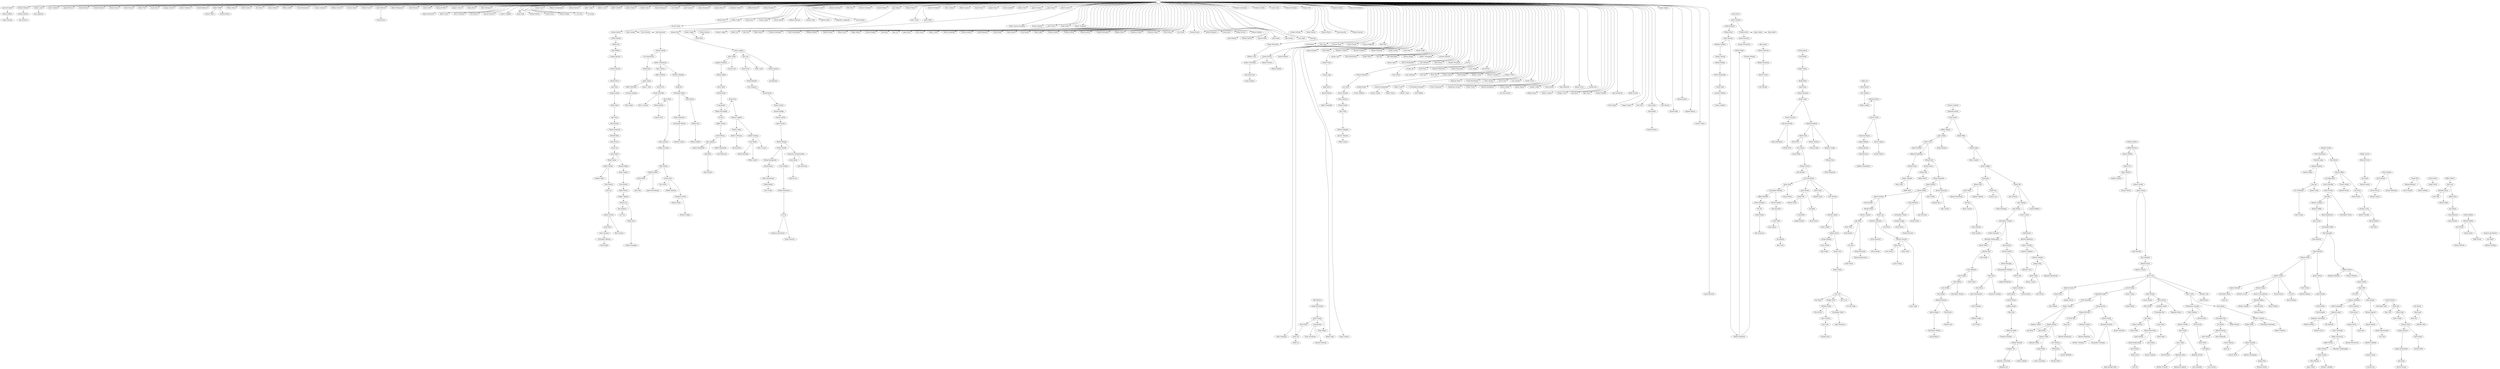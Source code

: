 digraph brothers {
	"" -> "John McConney";
	"" -> "Richard Moshier";
	"" -> "Robert Laube";
	"" -> "Harry Saddock";
	"" -> "Joseph Petrucci";
	"" -> "Donald Brown";
	"" -> "Frederick Hanni";
	"" -> "Richard Swart";
	"" -> "Mark Trivison";
	"" -> "Robert Tiel";
	"" -> "Frank Yates";
	"" -> "Douglas Soutter";
	"" -> "Robert Woodbury";
	"" -> "Donald Robinson";
	"" -> "Robert Pfeiff";
	"" -> "William Morse";
	"" -> "Robert Korten";
	"" -> "Paul Meyer";
	"" -> "Henry Bender";
	"" -> "William Goffe";
	"" -> "Frank Kolesinskas";
	"" -> "Thomas Donnelly";
	"" -> "William Statesir";
	"" -> "Francis Quinn";
	"" -> "Michael Furey";
	"" -> "Alan McKersie";
	"" -> "Robert Williamson";
	"" -> "David Warren";
	"" -> "Gordon Neff";
	"" -> "Raymond Willis";
	"" -> "Eugene Carlson";
	"" -> "Sidney Bent";
	"" -> "Peter Goetzman";
	"Robert Laube" -> "John Eggleston";
	"" -> "Roger Hutchinson";
	"Richard Moshier" -> "Richard Dietzen";
	"" -> "Robert Grant";
	"" -> "Peter Comerford";
	"" -> "Paul Squires";
	"" -> "Bernard Newton";
	"" -> "Francis Campbell";
	"Robert Pfeiff" -> "Edward Maass";
	"" -> "James Roop";
	"Robert Pfeiff" -> "Richard Wilson";
	"" -> "William Roberts";
	"" -> "Donald Drury";
	"" -> "Richard Dudley";
	"" -> "C. Van Ness";
	"" -> "Leo Engle";
	"John McConney" -> "Richard Millett";
	"" -> "Ronald Coyle";
	"" -> "William Freedenburg";
	"" -> "Richard Bartow";
	"" -> "Albert Cutler";
	"" -> "Robert Cahn";
	"" -> "Albert Colville";
	"" -> "James Clinton";
	"" -> "Richard Guba";
	"" -> "Donald Dickinson";
	"" -> "Ivan Pecnik";
	"" -> "Juan Franzius";
	"" -> "Wayne Blackwell";
	"" -> "Joseph Arborio";
	"" -> "Archibald Chester";
	"" -> "Clifford Barletta";
	"" -> "Richard Buscher";
	"" -> "Ronald Harris";
	"" -> "Wilbur Drake";
	"" -> "Donald Kava";
	"" -> "Charles Parker";
	"" -> "Gerard Gehrke";
	"Richard Dietzen" -> "Alan McIntyre";
	"Alan McKersie" -> "Edward Jocoy";
	"" -> "William Anderson";
	"" -> "Charles Viens";
	"" -> "William Eckert";
	"Donal Drury" -> "Arthur Gatenby";
	"" -> "Alexander Lapkoreski";
	"" -> "Ernest Berger";
	"" -> "Franchard Clarke";
	"" -> "Richard Anderson";
	"" -> "Willis Hunt";
	"" -> "Howard Schneider";
	"" -> "Donald Webster";
	"" -> "John Mapes";
	"" -> "Stephen Wilcox";
	"Richard Millett" -> "Daniel Dunning";
	"" -> "Barry Taylor";
	"" -> "James Miller";
	"" -> "Gordon Prochnow";
	"" -> "Harry Lindner";
	"" -> "Robert Squires";
	"" -> "Harold Braue";
	"" -> "Joseph Nunes";
	"" -> "George Speidel";
	"" -> "Robert Scott";
	"" -> "James Sweeney";
	"" -> "James Bruno";
	"" -> "Andrew Archer";
	"Arthur Gatenby" -> "Arthur Boniface";
	"" -> "Walter Tkaczyk (Dartland)";
	"" -> "Stanley Moleski";
	"" -> "John Murray";
	"" -> "Walter Bauer";
	"" -> "Robert Thompson";
	"Wilbur Drake" -> "Vincent Vasile";
	"" -> "Herbert Stokely";
	"" -> "Robert Lee";
	"" -> "John Way";
	"" -> "Robert Kozub";
	"John Mapes" -> "John Dromsky";
	"" -> "Theodore Rubsamen";
	"" -> "David Nuernberger";
	"" -> "William Wohlfort";
	"" -> "Herbert Wewer";
	"" -> "Bruce Christ";
	"" -> "Roger Wollen";
	"" -> "Everett Hinkley";
	"Arthur Gatenby" -> "Frederick Best";
	"" -> "David Eng";
	"" -> "John Cox";
	"" -> "James More";
	"" -> "Terry Chase";
	"" -> "Robert Castle";
	"" -> "Arthur Sutherland";
	"John Murray" -> "Robert Shaffer";
	"" -> "Edward Glannon";
	"" -> "John Williamson";
	"" -> "David Braski";
	"Arthur Boniface" -> "William Bruce";
	"Vincent Vasile" -> "George Dormer";
	"" -> "Marle Hewett";
	"" -> "Paul Vincent";
	"" -> "Walter Lekki";
	"" -> "Thomas Solarek";
	"" -> "Frederick Morse";
	"" -> "Donald Anastasi";
	"" -> "Kenneth Rubsamen";
	"" -> "William Winter";
	"" -> "Frederick Scoville";
	"" -> "Maynard Moody";
	"" -> "David Owens";
	"John Dromsky" -> "Calvin Peterka";
	"" -> "Gary Pache";
	"Frederick Best" -> "James Harper";
	"" -> "George Kirouac";
	"" -> "Richard Robinson";
	"" -> "Conrad Bahr";
	"" -> "Phillip Navarre";
	"" -> "William Hosking";
	"George Dormer" -> "Clifford Baacke";
	"" -> "Basil Whiting";
	"" -> "William Menche";
	"" -> "Richard Miller";
	"" -> "John Rudert";
	"Frederick Best" -> "Richard Havourd";
	"" -> "John Dormer";
	"" -> "Paul Nagle";
	"" -> "Ping Eng";
	"William Bruce" -> "Peter Montano";
	"Robert Shaffer" -> "David Kelch";
	"" -> "Michael Constantine";
	"" -> "Frederick Schiller";
	"" -> "Charles Dunn";
	"" -> "Thomas Harradine";
	"" -> "Thomas Otto";
	"" -> "Edward Feltham";
	"" -> "Robert Barnes";
	"Calvin Peterka" -> "John Blanchard";
	"David Kelch" -> "Dennis Reardon";
	"" -> "Richard Wilcox";
	"James Bruno" -> "Kenneth Potz";
	"" -> "Sherwood Jeter";
	"" -> "William Danusiar";
	"James Harper" -> "Allan Ashley";
	"" -> "Andrew Halloran";
	"" -> "Horace Wuerdemann";
	"Clifford Baacke" -> "William Ash";
	"Peter Montano" -> "Benedict Dunlany";
	"" -> "Wayne Richardson";
	"Richard Havourd" -> "George Yaroshevich";
	"" -> "David Jepson";
	"" -> "Peter Dean";
	"" -> "Edward Moody";
	"" -> "Daniel Dormer";
	"" -> "Edward Heffernan";
	"" -> "Peter Rice";
	"" -> "Peter Younghans";
	"" -> "James Lee";
	"Peter Montano" -> "William Woodward";
	"" -> "Robert Solda";
	"" -> "James Graham";
	"" -> "James Reynolds";
	"" -> "Kent Killam";
	"John Blanchard" -> "George Schmidt";
	"Allen Ashley" -> "Edward Malavase";
	"" -> "Theodore Creedon";
	"William Woodward" -> "William Engle";
	"Kenneth Potz" -> "James Langdon";
	"" -> "Gerfried Gozemba";
	"" -> "William McNabola";
	"" -> "Joseph Scanlon";
	"" -> "David Geer";
	"William Ash" -> "John Wakelin";
	"" -> "George Cooke";
	"" -> "George Clark";
	"Peter Dean" -> "Chester Winsor";
	"Edward Moody" -> "Gordon Williams";
	"James Langdon" -> "Barry Stepp";
	"Benedict Dunlany" -> "Gregory Wotzak";
	"Wayne Richardson" -> "William Curtis";
	"John Wakelin" -> "Douglas Johnson";
	"Donald Jepson" -> "David Hinds";
	"" -> "Brian Hendrickson";
	"" -> "Robert Petrie";
	"" -> "Paul Gili";
	"" -> "John Reinshagen";
	"William Woodward" -> "Terrence Fleming";
	"George Schmidt" -> "Carl Foehrenbach";
	"" -> "Richard Hooper";
	"" -> "Robert Cunningham";
	"James Langdon" -> "John Lahr";
	"" -> "Lawrence Johnson";
	"" -> "Thomas Allen";
	"" -> "Martin Himmelfarb";
	"Barry Stepp" -> "Stephen Paskevich";
	"Edward Malavase" -> "William Martinyak";
	"Gregory Wotzak" -> "William Hedden";
	"" -> "Louis Bellardo";
	"Theodore Creedon" -> "Donald Fisher";
	"" -> "Mark Hillard";
	"Chester Winsor" -> "Thomas Mustaleski";
	"George Schmidt" -> "Robert Montemerlo";
	"" -> "Nicholas Winograd";
	"Chester Winsor" -> "William Setchel";
	"" -> "Paul Sa";
	"Carl Foehrenbach" -> "Randall Kies";
	"James Langdon" -> "Thomas Johnson";
	"David Hinds" -> "Roger Menzel";
	"" -> "George Lee";
	"" -> "David Flynn";
	"" -> "Kenneth Whitecross";
	"Barry Stepp" -> "Charles Pace";
	"Chester Winsor" -> "William Kimball";
	"" -> "Dimitri Rimanosky";
	"" -> "Larry Hedge";
	"John Lahr" -> "Tilman Foust";
	"Douglas Johnson" -> "Russell Demuth";
	"" -> "Jack Rossel";
	"John Lahr" -> "Walter Groff";
	"Robert Montemerlo" -> "Peter LaPlaca";
	"Robert Montemerlo" -> "Nicholas Hablenko";
	"" -> "Gary Redmond";
	"Thomas Mustaleski" -> "John Rasmussen";
	"" -> "Dale Hall";
	"Paul Sa" -> "York Freund";
	"Louis Bellardo" -> "Terrence Berinato";
	"" -> "Brian Fear";
	"" -> "Walter Katona";
	"Donald Fisher" -> "Charles Lapp";
	"" -> "David Kramer";
	"" -> "Richard Casaw";
	"William Hedden" -> "Steven Wisniewski";
	"Stephen Paskevich" -> "William Ogden";
	"" -> "Norman Saunders";
	"Peter LaPlaca" -> "Robert DiMario";
	"William Martinyak" -> "Robert Gurney";
	"" -> "Stephen O'Hara";
	"Randall Kies" -> "James Hagan";
	"" -> "Benjamin Stein";
	"" -> "Frank MacPherson";
	"" -> "Glenn Mazepa";
	"Roger Menzel" -> "Ronald Reich";
	"John Rasmussen" -> "James Ingleson";
	"" -> "David Clark";
	"Tilman Foust" -> "Donald Beaulieu";
	"Thomas Johnson" -> "Jay Benjamin";
	"Russell Demuth" -> "George Pierce";
	"" -> "Louis Zajicek";
	"" -> "Claude Cuvier";
	"" -> "Ernest Malafronte";
	"Charles Lapp" -> "Ralph Barra";
	"Walter Katona" -> "Joseph Jesuele";
	"Robert DiMario" -> "David Frost";
	"Robert Gurney" -> "Paul Metzger";
	"William Ogden" -> "Kevin Smith";
	"Terrence Berinato" -> "Jay Lubin";
	"" -> "Emmanuel Lessans";
	"Steven Wisniewski" -> "Charles Reid";
	"" -> "Steven Travis";
	"Stephen O'Hara" -> "Edward Brandenburg";
	"Nicholas Hablenko" -> "Ralph Rio";
	"" -> "Michael Homrighaus";
	"" -> "Warren Walker";
	"George Pierce" -> "John Ward";
	"" -> "Robert Bacsik";
	"" -> "Douglas Collins";
	"James Hagan" -> "Robert Hardiman";
	"" -> "Daniel Judson";
	"" -> "Rand Aspinwall";
	"Ronald Reich" -> "James King";
	"" -> "Joseph Gucwa";
	"" -> "George Ross";
	"Glenn Mazepa" -> "Robert Fluck";
	"James Hagan" -> "James C Heck";
	"Roger Lee" -> "Bruce Brown";
	"David Clark" -> "J. Christopher Richwine";
	"Donald Beaulieu" -> "Gary Sampson";
	"Edward Brandenburg" -> "Thomas Gunder";
	"Ralph Barra" -> "Russell Hilliard";
	"Jay Lubin" -> "Gerard Palumbo";
	"Joseph Jesuele" -> "Francis Hoffman";
	"John Ward" -> "Douglas Judson";
	"" -> "Robert Graham";
	"Kevin Smith" -> "Michael Halat";
	"Edward Brandenburg" -> "Robert Mayer";
	"Warren Walker" -> "Carl MacCarrone";
	"" -> "Douglas Cross";
	"Charles Reid" -> "Laurence McKeen";
	"David Frost" -> "Arnold Schneider";
	"Ralph Rio" -> "Christopher Keane";
	"George Ross" -> "William Panas";
	"" -> "John Racic";
	"" -> "Billy Taylor";
	"James King" -> "Thomas Baumann";
	"" -> "Richard Sheldon";
	"Robert Fluck" -> "Martin Comer";
	"Bruce Brown" -> "Gary Ambelas";
	"Robert Hardiman" -> "Lawrence Almaleh";
	"" -> "Alan Rosenbaum";
	"Gary Sampson" -> "Donald Bayles";
	"J. Christopher Richwine" -> "David Welkie";
	"" -> "Phillip Gromer";
	"Mark Sherman" -> "Patrick Dreher";
	"Michael Halat" -> "Craig Booher";
	"Gary Ambelas" -> "Robert Smalley";
	"Douglas Judson" -> "Robert Beck";
	"Arnold Schneider" -> "Barry Cushman";
	"" -> "David Enger";
	"Donald Bayles" -> "Thomas Humes";
	"Laurence McKeen" -> "Charles Verbeke";
	"" -> "Gregory Brown";
	"" -> "Kurt Pritz";
	"Lawrence Almaleh" -> "Brian Shube";
	"Russell Hilliard" -> "Robert Dowgwillo";
	"" -> "Lloyd Askew";
	"Arnold Schneider" -> "Hudson Birden";
	"" -> "Paul Mennen";
	"" -> "James Ziegler";
	"Craig Booher" -> "William McLoughlin";
	"Thomas Humes" -> "Kenneth Hedges";
	"" -> "Richard Mills";
	"Lloyd Askew" -> "David Askew";
	"Charles Verbecke" -> "Alexander Bartek";
	"Christopher Keane" -> "Brian Piurkowski";
	"Robert Beck" -> "John Neun";
	"Christopher Keane" -> "Mete Binark";
	"Gerard Palumbo" -> "Mark Sherman";
	"William McLoughlin" -> "Jerald Ptak";
	"Robert Smalley" -> "Richard Morton";
	"Thomas Baumann" -> "Robert Loller";
	"Hudson Birden" -> "Bruce Miller";
	"" -> "Michael Kremin";
	"Hudson Birden" -> "Charles Torre";
	"Robert Loller" -> "Francis Seymore";
	"William McLoughlin" -> "Val Burt";
	"Richard Morton" -> "Harvey Cohen";
	"Jerald Ptak" -> "Thomas Czaplicki";
	"Alexander Bartek" -> "David Lackey";
	"Kenneth Hedges" -> "Charles LaFleur";
	"Patrick Dreher" -> "John O'Niel";
	"" -> "Stephen Benson";
	"Val Burt" -> "Jeffrey Weston";
	"Francis Seymore" -> "John Krasnowski";
	"Brian Piurkowski" -> "Christopher Bazinet";
	"Robert Loller" -> "Donald Kowaleski";
	"" -> "Charles O'Hara";
	"Charles LaFleur" -> "James Haslam";
	"Mete Binark" -> "William May";
	"John Neun" -> "John Kennedy";
	"David Lackey" -> "Jeffrey Shapiro";
	"John O'Niel" -> "Michael Gallagher";
	"Thomas Czaplicki" -> "Timothy Logan";
	"David Askew" -> "Richard Dorsey";
	"John Kennedy" -> "Stanton Woodcock";
	"Jeffrey Weston" -> "David Weston";
	"Donald Kowaleski" -> "Robert Tonti";
	"Jeffrey Shapiro" -> "John Cmelko";
	"Timothy Logan" -> "Robert L'Heureux";
	"Harvey Cohen" -> "Raymond Kujawa";
	"Michael Gallagher" -> "Harvey Chalmers";
	"Thomas Czaplicki" -> "Robert Goldman";
	"Stanton Woodcock" -> "Mitchell Weitz";
	"David Lackey" -> "Daniel Miller";
	"Mitchell Weitz" -> "John Stevens";
	"John Cmelko" -> "David Carta";
	"Bruce Miller" -> "John Leimonas";
	"Harvey Cohen" -> "Steven Capella";
	"Christopher Bazinet" -> "Kenneth Godsen";
	"Donald Kowaleski" -> "Thomas McPhee";
	"David Weston" -> "John Lippman";
	"Robert Tonti" -> "David Pratt";
	"John Krasnowski" -> "Brian Hollenbeck";
	"Robert Goldman" -> "Paul Yandik";
	"Harvey Chalmers" -> "Philip Carlson";
	"William May" -> "William LaRette";
	"James Haslam" -> "Michael Mihalik";
	"Raymond Kujawa" -> "Joseph Raffaele";
	"Joseph Raffaele" -> "Richard Barnes";
	"John Lippman" -> "Andrew Niedzielski";
	"Daniel Miller" -> "Richard Allen";
	"Donald Kowaleski" -> "Stephen Creager";
	"Robert Tonti" -> "Eric Fachon";
	"David Weston" -> "Clifford Meiselbach";
	"David Carta" -> "James Nicoletti";
	"John Leimonas" -> "Jeffrey Van Etten";
	"Robert L'Heureux" -> "Patrick Kenny";
	"Robert Goldman" -> "Peter Traversy";
	"John Stevens" -> "David Coe";
	"Thomas McPhee" -> "Terrence Kelly";
	"Michael Mihalik" -> "Wayde Schmidt";
	"John Cmelko" -> "Joshua Blumert";
	"William LeRette" -> "Jeffrey Berwick";
	"John Krasnowski" -> "Phillip Moore";
	"John Lippman" -> "John Reilly";
	"David Coe" -> "David Powell";
	"Kenneth Gosden" -> "Viwat Poenateetai";
	"Michael Mihalik" -> "Chaiyatach Vechmamontien";
	"Paul Yandik" -> "Richard Keseling";
	"Eric Fachon" -> "David Parker";
	"David Carta" -> "William Prendergast";
	"Clifford Meiselbach" -> "Scott Robertson";
	"Jeffrey Berwick" -> "Thomas DeMint";
	"Steven Capella" -> "Everett Martin";
	"Richard Barnes" -> "Marshall Brain";
	"Kenneth Gosden" -> "Paul Halicki";
	"David Powell" -> "Robert Hanna";
	"Stephen Creager" -> "Michael Dion";
	"Wayde Schmidt" -> "Michael Springsteen";
	"Richard Allen" -> "Kevin Connolly";
	"Paul Yandik" -> "Robert Snyder";
	"Chaiyatach Vechmamontien" -> "James Kenny";
	"David Carta" -> "Richard Dyer";
	"Viwat Poenateetai" -> "Matthew Lopez";
	"Phillip Carlson" -> "Richard McCoy";
	"Robert Hanna" -> "Robert Mackin";
	"Matthew Lopez" -> "Michael Hingston";
	"Richard Allen" -> "James Griffing";
	"David Powell" -> "Kenneth Biggio";
	"Chaiyatach Vechmamontien" -> "John Interrante";
	"Richard Dyer" -> "Michael Duerr";
	"William Prendergast" -> "Michael Funk";
	"Eric Fachon" -> "Thomas Flitsch";
	"Marshall Brain" -> "Geoffrey Mangelsdorf";
	"Thomas DeMint" -> "Robert Tivy";
	"Wayde Schmidt" -> "Curtis Ehrgott";
	"Jeffrey Van Etten" -> "Keith Remley";
	"Michael Springsteen" -> "Donald Kinney";
	"Robert Tivy" -> "Brian Tibbetts";
	"Michael Dion" -> "David Williamson";
	"Michael Hingston" -> "Timothy Hazen";
	"Thomas Flitsch" -> "John Barnett";
	"John Reilly" -> "John Nicholas";
	"Paul Halicki" -> "Howard Miller";
	"Michael Duerr" -> "George Wall";
	"Kenneth Biggio" -> "Stuart Shapiro";
	"Keith Remley" -> "Matthew Kehoe";
	"Stuart Shaprio" -> "Jason Domsky";
	"Howard Miller" -> "Jan Helge Bohn";
	"Robert Mackin" -> "Stephen Moors";
	"Matthew Kehoe" -> "Daniel Maier";
	"Donald Kinney" -> "Manu Mirchandani";
	"Thomas Flitsch" -> "Gary Hirschhorn";
	"Richard McCoy" -> "Ilya Brook";
	"Richard Dyer" -> "Edward Kaminski";
	"Michael Funk" -> "James Longwell";
	"Brian Tibbetts" -> "Stephen Downey";
	"James Kenny" -> "Wing-Tai Liu";
	"Keith Remley" -> "Lowell Isaacs";
	"James Griffing" -> "David Jean";
	"George Wall" -> "Jeffrey Hebert";
	"Howard Miller" -> "Charles Brooks";
	"James Griffing" -> "Daniel Sills";
	"Manu Mirchandani" -> "Clifford Belden";
	"Gary Hirschhorn" -> "James Heck";
	"David Jean" -> "Richard Gold";
	"Jan Helge Bohn" -> "David Schneider";
	"Geroge Wall" -> "Kenneth Reinhart";
	"Edward Kaminski" -> "James Winston";
	"Ilya Brook" -> "Michael Capone";
	"Steven Moors" -> "Joseph Torrisi";
	"Michael Hingston" -> "Iwan Axt";
	"Stuart Shapiro" -> "Scott Azzolini";
	"Lowell Isaacs" -> "Tom Corwin";
	"Jeffery Hebert" -> "John Caye";
	"Robert Mackin" -> "Sean Sullivan";
	"Jeffrey Berwick" -> "Andrew Gosden";
	"James Longwell" -> "Mark Culler";
	"David Jean" -> "David Frey";
	"Kenneth Reinhart" -> "Scott Sacknoff";
	"Curtis Ehrgott" -> "Michael Ketchmere";
	"Iwan Axt" -> "Eric DeHaemer";
	"Sean Sullivan" -> "Dick Lau";
	"James Heck" -> "Christopher Michaels";
	"Andrew Gosden" -> "James Ground";
	"John Caye" -> "Matthew Jonson";
	"Richard Gold" -> "Peter Matos";
	"Howard Miller" -> "Ian Harris";
	"David Schneider" -> "Brian Dvoretz";
	"Charles Brooks" -> "Kenneth Peavey";
	"Gary Hirschhorn" -> "James Arnold";
	"Gary Hirschhorn" -> "Kevin Stark";
	"Matthew Kehoe" -> "James Betzenberger";
	"Daniel Maier" -> "John Cuba";
	"James Winston" -> "Samuel Siskind";
	"Lowell Isaacs" -> "William Babcock";
	"Jason Domsky" -> "Steven Murray";
	"Scott Azzolini" -> "Daniel Wiesen";
	"James Longwell" -> "Jeffrey Blick";
	"Geroge Wall" -> "Derek Goldberg";
	"Edward Kaminski" -> "Russell Raymundo";
	"Clifford Belden" -> "Paul Cavallo";
	"Brian Tibbetts" -> "Russell Ulbrich";
	"Stuart Shaprio" -> "Emmet Whitehead";
	"Iwan Axt" -> "Ronald Conley";
	"James Arnold" -> "Daniel Frey";
	"Matthew Jonson" -> "Scott Softy";
	"Lowell Isaacs" -> "Dennison Trevett";
	"Ian Harris" -> "Mark Farrell";
	"Daniel Wiesen" -> "Raghav Vajjhala";
	"Peter Matos" -> "Shannon Posniewski";
	"Daniel Sills" -> "Alan Fountain";
	"John Caye" -> "Jeffrey Boyle";
	"Gary Hirschhorn" -> "Scott Macneil";
	"James Winston" -> "Peter Oehler";
	"David Frey" -> "Thomas Last";
	"Brian Dvoretz" -> "Jon Jager";
	"Steven Murray" -> "Michael Gerlica";
	"James Heck" -> "Thomas Penna";
	"Kevin Stark" -> "Melville Davey";
	"Christopher Michaels" -> "Jeffrey Bielefeld";
	"Samuel Siskind" -> "Robert Nardone";
	"Richard Gold" -> "Stephen Sekelsky";
	"Robert Nardone" -> "Paul Matchen";
	"Peter Matos" -> "Roy Barr";
	"Dennison Trevett" -> "Nathan Pooley";
	"Russell Raymundo" -> "Michael Silva";
	"Daniel Sills" -> "Kurt Ohlinger";
	"Jon Jager" -> "Richard Caballero";
	"Matthew Jonson" -> "Michael Fogel";
	"Christopher Michaels" -> "Edward Vaquero";
	"Samuel Siskind" -> "Frank Dickinson";
	"Raghav Vajjhala" -> "Edward Lee";
	"Jeffrey Bielefeld" -> "Steven Bradbury";
	"Daniel Frey" -> "Michael Zirkel";
	"Daniel Sills" -> "Charles Jefferies";
	"Roy Barr" -> "Kevin Canavan";
	"David Frey" -> "Fehmi Ashaboglu";
	"Robert Nardone" -> "Michael Dybicz";
	"Edward Vaquero" -> "Greg Muschlitz";
	"Jeffrey Boyle" -> "Jon Gombus";
	"Ian Harris" -> "Jonathan Lawry";
	"James Arnold" -> "Ian Kelley";
	"Edward Lee" -> "Paul Bradbury";
	"Steven Bradbury" -> "Eric Wu";
	"Richard Caballero" -> "Richard Loeffler";
	"Kurt Ohlinger" -> "John Whelan";
	"Russell Raymundo" -> "John Crowley";
	"Daniel Frey" -> "Craig Blake";
	"Jon Jager" -> "Brian Bandelewicz";
	"Eric Wu" -> "Daniel Krosky";
	"Dennison Trevett" -> "Michael Graffam";
	"Dick Lau" -> "Andrew McLain";
	"Robert Nardone" -> "Edwin Lee";
	"Michael Dybicz" -> "Dayton Casalmir";
	"Brian Dvoretz" -> "Christopher Savoie";
	"Scott Macneil" -> "Matthew Healey";
	"Kurt Ohlinger" -> "Bruce Cramer";
	"Jonathan Lawry" -> "Andrew Turinsky";
	"Frank Dickinson" -> "Christopher Tunney";
	"Jon Gombus" -> "Craig Zinkevich";
	"Michael Ketchmere" -> "Eric Ko";
	"Samuel Siskind" -> "John Marciano";
	"Paul Bradbury" -> "Carl Chu";
	"Eric DeHaemer" -> "Kevin Young";
	"Edwin Lee" -> "Matthew Greenman";
	"Greg Muschlitz" -> "J. Drew Metz";
	"Jonathan Lawry" -> "Patrick Kelliher";
	"Charles Jeffries" -> "Michael Plankey";
	"Ian Kelley" -> "Kevin Brown";
	"Craig Zinkevich" -> "Sean Donohue";
	"Dayton Casalmir" -> "John Riley";
	"Frank Dickinson" -> "George Politis";
	"Craig Blake" -> "Joseph Barlette";
	"Richard Loeffler" -> "Jason Schug";
	"Edward Lee" -> "Phillip Scott";
	"Christopher Tunney" -> "Douglas Nopper";
	"John Whelan" -> "Christopher Cayanan";
	"Roy Barr" -> "Omar Mureebe";
	"Edwin Lee" -> "Eric Barna";
	"Michael Plankey" -> "Eric Werner";
	"Matthew Healey" -> "Breyt Coakley";
	"Patrick Kelliher" -> "Paul Dalia";
	"John Riley" -> "Peter Theis";
	"Brian Bandelewicz" -> "Christopher Patillo";
	"Douglas Nopper" -> "David Marcic";
	"J. Drew Metz" -> "Chad Lagace";
	"Andrew McLain" -> "Jacob Royer";
	"Michael Plankey" -> "George Matey";
	"Jacob Royer" -> "Yancy Seamans";
	"Eric Ko" -> "Generoso Del Rosario";
	"Bruce Cramer" -> "Geoff Blosser";
	"Matthew Healey" -> "Andrew Byrne";
	"Peter Theis" -> "David Renert";
	"Omar Mureebe" -> "Mark Mozdzer";
	"Andrew McLain" -> "Brett Durham";
	"Douglas Nopper" -> "Daniel DeCesare";
	"Daniel Krosky" -> "Alex Toulouzas";
	"Christopher Cayanan" -> "Sonthi Yamniyom";
	"Christopher Patillo" -> "Mark Benander";
	"Michael Plankey" -> "Philip Fischer";
	"J. Drew Metz" -> "Joe Almeida";
	"Andrew Byrne" -> "Joseph Hallahan";
	"Jason Schug" -> "Jason Babcock";
	"Eric Ko" -> "Duane Schwartz";
	"Christopher Cayanan" -> "Alexander Kholmyansky";
	"Generoso del Rosario" -> "Hal Nadler";
	"Matthew Greenman" -> "Dustin Demorest";
	"Yancy Seamans" -> "Christopher Williams";
	"Matthew Greenman" -> "Michael Yaworski";
	"Geoff Blosser" -> "Kenneth Hopkinson";
	"Christopher Williams" -> "David Engel";
	"Hal Nadler" -> "Anthony Bartling";
	"John Riley" -> "Eric Roe";
	"Christopher Cayanan" -> "Jason Kennaly";
	"Eric Werner" -> "Thomas Poltrino";
	"Phillip Scott" -> "Donald Chaloupka";
	"Joseph Hallahan" -> "Sean Cutting";
	"Kenneth Hopkinson" -> "James Critchley";
	"Michael Yaworski" -> "Brian Pine";
	"Alexander Kholmyansky" -> "Shanie Sharif";
	"Joe Almeida" -> "Ben Curtis";
	"Jason Kennaly" -> "Thomas Seufert";
	"Michael Yaworski" -> "Brian Tuller";
	"Brian Pine" -> "Jesse Arroyo";
	"John Riley" -> "Maciej Wiczynski";
	"Alexander Kholmyansky" -> "Matthew Kost";
	"James Ground" -> "John Marshall";
	"Mark Benander" -> "Daniel Homiak";
	"James Critchley" -> "Jonathan Stephens";
	"Andrew Byrne" -> "Shane Furey";
	"Sean Cutting" -> "Igor Fradlis";
	"Dustin Demorest" -> "Bryan Herger";
	"Daniel Homiak" -> "Michael Swern";
	"James Ground" -> "John Stanforth";
	"James Critchley" -> "Andrew Lombard";
	"Thomas Seufert" -> "Richard Manjone";
	"Andrew Lombard" -> "Gregory King";
	"John Stanforth" -> "Kenneth Eisner";
	"Eric Roe" -> "Adam Onesti";
	"Brian Pine" -> "Jason Cutting";
	"Mark Benander" -> "William Fontes";
	"Jonathan Stephens" -> "Michael Clauss";
	"Matthew Kost" -> "Karl Voigtland";
	"Shane Furey" -> "Andrew Meier";
	"Kenneth Eisner" -> "Roberto Fuentes";
	"Richard Manjone" -> "Michaelangelo McKasty";
	"Maciej Wiczynski" -> "Bargav Balakrishnan";
	"Matthew Kost" -> "Ojas Parikh";
	"Gregory King" -> "James Fisher";
	"Thomas Seufert" -> "Kenric Tam";
	"Andrew Lombard" -> "Benjamin Rusckowski";
	"Karl Voigtland" -> "Karl Sandbo";
	"Kenneth Eisner" -> "Jesse Craft";
	"William Fontes" -> "Benjamin Rejiester";
	"Daniel Homiak" -> "Jeremy Nelson";
	"Matthew Kost" -> "Kyle Doris";
	"William Fontes" -> "Dwayne Hickman";
	"Michael Swern" -> "Gabriel Chomic";
	"Karl Sandbo" -> "Cody Robbins";
	"Michaelangelo McKasty" -> "Joseph Miragliuolo";
	"William Fontes" -> "James Tantillo";
	"Karl Voigtland" -> "Scott Samia";
	"James Fisher" -> "Marcus Ciuryla";
	"Jesse Craft" -> "Andrew Bouvier";
	"Michael Swern" -> "Scott Friend";
	"Gabriel Chomic" -> "Andrew Marlowe";
	"James Tantillo" -> "Adam Wolf";
	"Jesse Craft" -> "David Proskin";
	"Kyle Doris" -> "Chris Rivers";
	"Kenric Tam" -> "Charlie Centrelli";
	"Cody Robbins" -> "Chris Kotfila";
	"Gabriel Chomic" -> "Michael Dillon";
	"Jesse Craft" -> "Adam Metzler";
	"Andrew Marlowe" -> "Christopher Mazur";
	"Kyle Doris" -> "Krzysztof Chorzepa";
	"" -> "Jason Morawski";
	"Jesse Craft" -> "Peter Curley";
	"Cody Robbins" -> "Christopher Munson";
	"Gabriel Chomic" -> "Thomas Keyser";
	"Scott Friend" -> "Matthew Bennice";
	"Charlie Centrelli" -> "Justin Joyner";
	"Michael Dillon" -> "Nicholas LiCausi";
	"Andrew Bouvier" -> "Glenn Dixon";
	"Chris Kotfila" -> "Paul Seeger";
	"Jeremy Nelson" -> "Jason Homiak";
	"Andrew Meier" -> "Gary Cho";
	"Gabriel Chomic" -> "Chau Ho";
	"Chris Rivers" -> "John Schermerhorn";
	"David Proskin" -> "Khandoker Kader";
	"James Fisher" -> "John Wason";
	"Jesse Craft" -> "Matthew Cole";
	"Michael Dillon" -> "Kevin Cavnar-Johnson";
	"Adam Wolf" -> "Eric Bell";
	"Chau Ho" -> "Steven Reiling";
	"Adam Metzler" -> "Garret Heaton";
	"Adam Wolf" -> "Zachary Glickstein";
	"Andrew Bouvier" -> "Joseph LaPorte";
	"Gary Cho" -> "Rui Zhang";
	"David Proskin" -> "David Comins";
	"Charlie Centrelli" -> "Conrad Ammon";
	"Gary Cho" -> "Bradley Scott";
	"Gary Cho" -> "Xin Fu Lin";
	"Adam Wolf" -> "Ryan Manley";
	"Matthew Cole" -> "David Brown";
	"Adam Metzler" -> "Brian Winsor";
	"Kevin Cavnar-Johnson" -> "Michael DeRosa";
	"Justin Joyner" -> "Garrett Brown";
	"Paul Seeger" -> "Michael Burnham";
	"Christopher Mazur" -> "Jason An";
	"Khandoker Kader" -> "Victor Barbalato";
	"Glenn Dixon" -> "Ross Wolfson";
	"Zachary Glickstein" -> "Denis Evangelista";
	"Brian Winsor" -> "Nilay Shroff";
	"Matt Bennice" -> "Daniel Kowalewski";
	"Khandoker Kader" -> "Chirag Burman";
	"Peter Curley" -> "Przemyslaw Chorzepa";
	"Garrett Brown" -> "Jeffrey Sloand";
	"Garrett Heaton" -> "Christopher Scott";
	"Peter Curley" -> "Sean Henley";
	"Zachary Glickstein" -> "David Cosgrove";
	"Garrett Heaton" -> "Devin Ellis";
	"Michael DeRosa" -> "Anthony Daroqui";
	"Victor Barbalato" -> "Daniel Cotrupe";
	"Jason Homiak" -> "Justin Aniello";
	"Gary Cho" -> "Yu-Chia Wang";
	"Michael Yaworski" -> "Jesse Senko";
	"John Schermerhorn" -> "David Feldman";
	"Bradley Scott" -> "Matthew Rivkin";
	"Kevin Cavnar-Johnson" -> "Brian Wandrei";
	"Brian Winsor" -> "Jonathan Linard";
	"David Comins" -> "Daniel Morley";
	"Michael DeRosa" -> "Michael Stieh";
	"Devin Ellis" -> "Ryan Tuck";
	"Przemyslaw Chorzepa" -> "Oliver Williams";
	"Michael Burnham" -> "Andrew Briggs";
	"Brian Winsor" -> "Benjamin Brower";
	"Jeffrey Sloand" -> "Xiao Chen";
	"David Cosgrove" -> "Noah Peyser";
	"Denis Evangelista" -> "Andrew Ennaco";
	"Chirag Burman" -> "Michael DeFranco";
	"Devin Ellis" -> "Brian Dohm";
	"Michael Burnham" -> "Kyle Martin";
	"Dan Morely" -> "Mark Gage";
	"Bradley Scott" -> "Christopher Diorio";
	"Ryan Manley" -> "Michael Spinrad";
	"Jonathan Linard" -> "Christopher Ray";
	"Justin Aniello" -> "David Hughes";
	"Michael Stieh" -> "Spencer Hakim";
	"Matthew Rivkin" -> "Felix Gervits";
	"Sean Henley" -> "Christopher Bye";
	"Daniel Kowalewski" -> "Jared Connell";
	"Nilay Shroff" -> "Ujas Shah";
	"David Feldman" -> "William Dorgan";
	"Andrew Ennaco" -> "Benjamin Constantine";
	"Mark Gage" -> "Peter Bye";
	"Matthew Rivkin" -> "Paul Trestman";
	"Przemyslaw Chorzepa" -> "Harrison Elba";
	"Chirag Burman" -> "Andrew Ewing";
	"Brian Dohm" -> "Ryen Castillo";
	"Sean Henley" -> "Timothy Crawford";
	"Michael DeFranco" -> "Yi Chieh Shih";
	"Daniel Cotrupe" -> "Stephen Cannon";
	"Jared Connell" -> "Kyle DiTieri";
	"Christopher Bye" -> "Ian Mahler";
	"Oliver Williams" -> "Andrew Zuchelli";
	"Michael DeFranco" -> "Menelaos Ioannou";
	"Christopher Diorio" -> "Gage Wondrasch";
	"Timothy Crawford" -> "Robert Butler";
	"Kyle Martin" -> "Matthew Fay";
	"Oliver Williams" -> "David Strohl";
	"Christopher Bye" -> "Griffin Hammer";
	"Mark Gage" -> "Matthew Brier";
	"Christopher Ray" -> "Casey Pham";
	"Michael Spinrad" -> "Andrew Kessler";
	"Ujas Shah" -> "Thomas Sullivan";
	"Brian Dohm" -> "Zachary Dreiss";
	"Daniel Cotrupe" -> "Stephen Badala";
	"Yi Chieh Shih" -> "Jason Lee";
	"William Dorgan" -> "Eric Green";
	"Andrew Ennaco" -> "Neil Andruski";
	"Noah Peyser" -> "Joseph Glavan";
	"Jared Connell" -> "Craig Richard";
	"Andrew Ewing" -> "Alexander Pezzouli";
	"Paul Trestman" -> "Sean Lyons";
	"Timothy Crawford" -> "Christopher Kalinowski";
	"Benjamin Constantine" -> "Michael Stecher";
	"Stephen Badala" -> "Jan Wicha";
	"Ian Mahler" -> "Mitchell Warren";
	"Ujas Shah" -> "Harish Duraiswami";
	"Andrew Ennaco" -> "Victor Fernandes";
	"Michael Spinrad" -> "Joshua Klimaszewski";
	"Benjamin Constantine" -> "Michael Tuccio";
	"Timothy Crawford" -> "Robert Fullerton";
	"Xiao Chen" -> "Sebastian Dalby";
	"Noah Peyser" -> "Jacob Earl";
	"Zachary Dreiss" -> "Joseph Mazzuca";
	"Thomas Sullivan" -> "Joshua Elkin";
	"Andrew Ewing" -> "Jeremy Styborski";
	"Stephen Badala" -> "John Martin";
	"Andrew Briggs" -> "Christopher Doherty";
	"Andrew Zuchelli" -> "Devin Glenn";
	"Jared Connell" -> "Ethan Kaplan";
	"Joshua Klimaszewski" -> "Eric Culp";
	"Christopher Doherty" -> "John Kaufman";
	"Craig Richard" -> "Taylor Scicchitano";
	"Harish Duraiswami" -> "Jacob Oarethu";
	"Victor Fernandes" -> "Philip Castracucco";
	"Jason Lee" -> "Michael Nykyforchyn";
	"Sean Lyons" -> "Yucheng Guan";
	"Mitchell Warren" -> "Kerry Brown";
	"Sebastian Dalby" -> "Stanislav Kurtukov";
	"Zachary Dreiss" -> "Mark Straub";
	"Menelaos Ioannou" -> "Michael Napolitano";
	"Kyle DiTieri" -> "James Lee";
	"Stephen Badala" -> "Thomas D'Alba";
	"Mitchell Warren" -> "Ryan Fitzgerald";
	"Casey Pham" -> "Artem Sopot";
	"Philip Castracucco" -> "Jeffrey Patrick";
	"Menelaos Ioannou" -> "Vladimir Tretyakov";
	"Stephen Badala" -> "Eric Mattson";
	"Robert Butler" -> "Walter Zielenski";
	"Mitchell Warren" -> "Noah Goldman";
	"Sebastian Dalby" -> "William Nemiroff";
	"Andrew Kessler" -> "Matthew Zielinski";
	"Thomas D'Alba" -> "Nathaniel Miller";
	"Devin Glenn" -> "Isaac Cohen";
	"Harish Duraiswami" -> "Ashwin Raghuraman";
	"David Strohl" -> "David Hecht";
	"Craig Richard" -> "Eduardo Machado";
	"Joseph Glavan" -> "Michael Metrocavich";
	"James Lee" -> "Eddie Lin";
	"Alexander Pezzouli" -> "Christopher Georgalas";
	"Harish Duraiswami" -> "Aesa Kamar";
	"Philip Castracucco" -> "Peter Hudson";
	"David Hecht" -> "Erik Baktis";
	"Eric Mattson" -> "Philip Zeng";
	"Ashwin Raghuraman" -> "Jack McNally";
	"Noah Goldman" -> "John Lee";
	"Mark Straub" -> "Timothy Piette";
	"William Nemiroff" -> "Stephen Cho";
	"Joseph Mazzuca" -> "Akshay Bommireddi";
	"Philip Castracucco" -> "Alexander Sciglimpaglia";
	"Thomas D'Alba" -> "Jacob Martin";
	"Isaac Cohen" -> "Sean Minnick";
	"Peter Hudson" -> "Aaron Harmon";
	"Jack McNally" -> "Nathan Siviy";
	"Aesa Kamar" -> "Shreyas Nagaraj";
	"Matthew Zielinski" -> "Jordan Conway";
	"Walter Zielenski" -> "Samuel Slavitt";
	"Eric Mattson" -> "Charles Benefield";
	"Walter Zielenski" -> "Anthony Montagnino";
	"Devin Glenn" -> "Benjamin Stovall";
	"Isaac Cohen" -> "Alexander Jones";
	"Philip Zeng" -> "Bradley Baker";
	"Aaron Harmon" -> "Colin Atkinson";
	"Akshay Bommireddi" -> "Joel Sunny";
	"Jacob Martin" -> "Jacob Laurendeau";
	"William Nemiroff" -> "Daniel Lindberg";
	"Stephen Cho" -> "Jonathan Underwood";
	"Walter Zielenski" -> "Joseph Hong";
	"Aaron Harmon" -> "Nicholas Campbell";
	"Erik Baktis" -> "Lucas Santos";
	"Benjamin Stovall" -> "Jose Ganderilla";
	"Alexander Jones" -> "Anthony D'Accolti";
	"Joel Sunny" -> "Patrick Turiano";
	"Joseph Hong" -> "Nicholas Snyder";
	"Colin Atkinson" -> "James Tolson";
	"Jonathan Underwood" -> "Jiangshan Lin";
	"Alexander Jones" -> "Abhimanyu Roperia";
	"Jordan Conway" -> "Guotian Zhu";
	"Alexander Pezzouli" -> "Adam Rudolph-Math";
	"Nathan Siviy" -> "Yuze Ma";
	{rank=same; "John McConney" "Richard Moshier" "Robert Laube" "Harry Saddock" "Joseph Petrucci" "Donald Brown" "Frederick Hanni" "Richard Swart" "Mark Trivison" "Robert Tiel" "Frank Yates" "Douglas Soutter" "Robert Woodbury" "Donald Robinson" "Robert Pfeiff" "William Morse" "Robert Korten" "Paul Meyer" "Henry Bender" "William Goffe" "Frank Kolesinskas" "Thomas Donnelly" "William Statesir" "Francis Quinn" "Michael Furey";}
	{rank=same; "Alan McKersie" "Robert Williamson" "David Warren" "Gordon Neff" "Raymond Willis" "Eugene Carlson" "Sidney Bent" "Peter Goetzman";}
	{rank=same; "John Eggleston" "Roger Hutchinson" "Richard Dietzen" "Robert Grant" "Peter Comerford";}
	{rank=same; "Paul Squires" "Bernard Newton" "Francis Campbell" "Edward Maass" "James Roop";}
	{rank=same; "Richard Wilson" "William Roberts" "Donald Drury" "Richard Dudley" "C. Van Ness" "Leo Engle" "Richard Millett";}
	{rank=same; "Ronald Coyle" "William Freedenburg" "Richard Bartow" "Albert Cutler" "Robert Cahn" "Albert Colville" "James Clinton" "Richard Guba" "Donald Dickinson" "Ivan Pecnik" "Juan Franzius" "Wayne Blackwell" "Joseph Arborio";}
	{rank=same; "Archibald Chester" "Clifford Barletta" "Richard Buscher";}
	{rank=same; "Ronald Harris" "Wilbur Drake" "Donald Kava" "Charles Parker" "Gerard Gehrke" "Alan McIntyre" "Edward Jocoy" "William Anderson" "Charles Viens" "William Eckert" "Arthur Gatenby" "Alexander Lapkoreski" "Ernest Berger";}
	{rank=same; "Franchard Clarke" "Richard Anderson" "Willis Hunt" "Howard Schneider" "Donald Webster" "John Mapes" "Stephen Wilcox";}
	{rank=same; "Daniel Dunning" "Barry Taylor" "James Miller";}
	{rank=same; "Gordon Prochnow" "Harry Lindner" "Robert Squires" "Harold Braue" "Joseph Nunes" "George Speidel" "Robert Scott" "James Sweeney" "James Bruno" "Andrew Archer";}
	{rank=same; "Arthur Boniface" "Walter Tkaczyk (Dartland)" "Stanley Moleski" "John Murray";}
	{rank=same; "Walter Bauer" "Robert Thompson" "Vincent Vasile";}
	{rank=same; "Herbert Stokely" "Robert Lee" "John Way" "Robert Kozub" "John Dromsky" "Theodore Rubsamen" "David Nuernberger" "William Wohlfort" "Herbert Wewer" "Bruce Christ" "Roger Wollen" "Everett Hinkley" "Frederick Best" "David Eng" "John Cox" "James More" "Terry Chase" "Robert Castle" "Arthur Sutherland" "Robert Shaffer" "Edward Glannon" "John Williamson" "David Braski" "William Bruce" "George Dormer" "Marle Hewett" "Paul Vincent" "Walter Lekki" "Thomas Solarek" "Frederick Morse" "Donald Anastasi" "Kenneth Rubsamen" "William Winter" "Frederick Scoville" "Maynard Moody" "David Owens" "Calvin Peterka" "Gary Pache" "James Harper" "George Kirouac" "Richard Robinson" "Conrad Bahr" "Phillip Navarre" "William Hosking" "Edward Feltham" "Robert Barnes" "John Blanchard" "Dennis Reardon" "Richard Wilcox" "Kenneth Potz" "Sherwood Jeter" "William Danusiar" "Allan Ashley";}
	{rank=same; "Clifford Baacke" "Basil Whiting" "William Menche" "Richard Miller" "John Rudert" "Richard Havourd" "John Dormer" "Paul Nagle" "Ping Eng" "Peter Montano" "David Kelch";}
	{rank=same; "Michael Constantine" "Frederick Schiller";}
	{rank=same; "Charles Dunn" "Thomas Harradine" "Thomas Otto";}
	{rank=same; "Andrew Halloran" "Horace Wuerdemann";}
	{rank=same; "William Ash" "Benedict Dunlany" "Wayne Richardson" "George Yaroshevich" "David Jepson" "Peter Dean" "Edward Moody" "Daniel Dormer" "Edward Heffernan" "Peter Rice";}
	{rank=same; "Peter Younghans" "James Lee" "William Woodward" "Robert Solda" "James Graham";}
	{rank=same; "James Reynolds" "Kent Killam" "George Schmidt" "Edward Malavase" "Theodore Creedon" "William Engle" "James Langdon" "Gerfried Gozemba" "William McNabola" "Joseph Scanlon" "David Geer" "John Wakelin" "George Cooke";}
	{rank=same; "George Clark" "Chester Winsor";}
	{rank=same; "Gordon Williams" "Barry Stepp" "Gregory Wotzak" "William Curtis";}
	{rank=same; "Douglas Johnson" "David Hinds" "Brian Hendrickson" "Robert Petrie" "Paul Gili" "John Reinshagen";}
	{rank=same; "Terrence Fleming" "Carl Foehrenbach" "Richard Hooper" "Robert Cunningham" "John Lahr" "Lawrence Johnson";}
	{rank=same; "Thomas Allen" "Martin Himmelfarb" "Stephen Paskevich" "William Martinyak" "William Hedden" "Louis Bellardo" "Donald Fisher" "Mark Hillard" "Thomas Mustaleski" "Robert Montemerlo" "Nicholas Winograd" "William Setchel" "Paul Sa";}
	{rank=same; "Randall Kies" "Thomas Johnson" "Roger Menzel" "George Lee" "David Flynn" "Kenneth Whitecross" "Charles Pace" "William Kimball" "Dimitri Rimanosky" "Larry Hedge" "Tilman Foust" "Russell Demuth" "Jack Rossel" "Walter Groff" "Peter LaPlaca";}
	{rank=same; "Nicholas Hablenko" "Gary Redmond" "John Rasmussen" "Dale Hall" "York Freund" "Terrence Berinato" "Brian Fear" "Walter Katona" "Charles Lapp" "David Kramer" "Richard Casaw" "Steven Wisniewski" "William Ogden" "Norman Saunders" "Robert DiMario" "Robert Gurney" "Stephen O'Hara";}
	{rank=same; "James Hagan" "Benjamin Stein" "Frank MacPherson" "Glenn Mazepa" "Ronald Reich" "James Ingleson" "David Clark" "Donald Beaulieu" "Jay Benjamin" "George Pierce" "Louis Zajicek" "Claude Cuvier";}
	{rank=same; "Ernest Malafronte" "Ralph Barra" "Joseph Jesuele" "David Frost" "Paul Metzger" "Kevin Smith" "Jay Lubin" "Emmanuel Lessans" "Charles Reid" "Steven Travis" "Edward Brandenburg" "Ralph Rio" "Michael Homrighaus" "Warren Walker" "John Ward";}
	{rank=same; "Robert Bacsik" "Douglas Collins" "Robert Hardiman" "Daniel Judson" "Rand Aspinwall" "James King" "Joseph Gucwa" "George Ross" "Robert Fluck" "James C Heck" "Bruce Brown" "J. Christopher Richwine" "Gary Sampson";}
	{rank=same; "Thomas Gunder" "Russell Hilliard" "Gerard Palumbo" "Francis Hoffman" "Douglas Judson" "Robert Graham" "Michael Halat" "Robert Mayer" "Carl MacCarrone" "Douglas Cross" "Laurence McKeen" "Arnold Schneider" "Christopher Keane";}
	{rank=same; "William Panas" "John Racic" "Billy Taylor" "Thomas Baumann" "Richard Sheldon" "Martin Comer" "Gary Ambelas" "Lawrence Almaleh" "Alan Rosenbaum" "Donald Bayles" "David Welkie" "Phillip Gromer";}
	{rank=same; "Patrick Dreher" "Craig Booher" "Robert Smalley" "Robert Beck" "Barry Cushman" "David Enger" "Thomas Humes" "Charles Verbeke" "Gregory Brown" "Kurt Pritz" "Brian Shube" "Robert Dowgwillo" "Lloyd Askew" "Hudson Birden" "Paul Mennen";}
	{rank=same; "James Ziegler";}
	{rank=same; "William McLoughlin" "Kenneth Hedges" "Richard Mills" "David Askew" "Alexander Bartek";}
	{rank=same; "Brian Piurkowski" "John Neun";}
	{rank=same; "Mete Binark" "Mark Sherman" "Jerald Ptak" "Richard Morton" "Robert Loller" "Bruce Miller" "Michael Kremin";}
	{rank=same; "Charles Torre" "Francis Seymore" "Val Burt";}
	{rank=same; "Harvey Cohen" "Thomas Czaplicki" "David Lackey" "Charles LaFleur";}
	{rank=same; "John O'Niel" "Stephen Benson";}
	{rank=same; "Jeffrey Weston" "John Krasnowski" "Christopher Bazinet" "Donald Kowaleski" "Charles O'Hara" "James Haslam" "William May" "John Kennedy";}
	{rank=same; "Jeffrey Shapiro" "Michael Gallagher" "Timothy Logan" "Richard Dorsey" "Stanton Woodcock";}
	{rank=same; "David Weston" "Robert Tonti" "John Cmelko" "Robert L'Heureux" "Raymond Kujawa" "Harvey Chalmers" "Robert Goldman" "Mitchell Weitz" "Daniel Miller";}
	{rank=same; "John Stevens" "David Carta" "John Leimonas" "Steven Capella" "Kenneth Godsen" "Thomas McPhee" "John Lippman" "David Pratt" "Brian Hollenbeck" "Paul Yandik" "Philip Carlson" "William LaRette" "Michael Mihalik";}
	{rank=same; "Joseph Raffaele";}
	{rank=same; "Richard Barnes" "Andrew Niedzielski" "Richard Allen" "Stephen Creager" "Eric Fachon" "Clifford Meiselbach" "James Nicoletti" "Jeffrey Van Etten" "Patrick Kenny" "Peter Traversy" "David Coe" "Terrence Kelly" "Wayde Schmidt" "Joshua Blumert" "Jeffrey Berwick" "Phillip Moore";}
	{rank=same; "John Reilly" "David Powell" "Viwat Poenateetai" "Chaiyatach Vechmamontien" "Richard Keseling" "David Parker" "William Prendergast" "Scott Robertson" "Thomas DeMint" "Everett Martin" "Marshall Brain";}
	{rank=same; "Paul Halicki" "Robert Hanna" "Michael Dion" "Michael Springsteen" "Kevin Connolly" "Robert Snyder" "James Kenny" "Richard Dyer" "Matthew Lopez" "Richard McCoy";}
	{rank=same; "Robert Mackin" "Michael Hingston" "James Griffing" "Kenneth Biggio" "John Interrante" "Michael Duerr" "Michael Funk" "Thomas Flitsch" "Geoffrey Mangelsdorf" "Robert Tivy" "Curtis Ehrgott" "Keith Remley" "Donald Kinney";}
	{rank=same; "Brian Tibbetts" "David Williamson" "Timothy Hazen" "John Barnett" "John Nicholas" "Howard Miller" "George Wall" "Stuart Shapiro" "Matthew Kehoe";}
	{rank=same; "Jason Domsky" "Jan Helge Bohn" "Stephen Moors" "Daniel Maier" "Manu Mirchandani" "Gary Hirschhorn" "Ilya Brook" "Edward Kaminski" "James Longwell" "Stephen Downey" "Wing-Tai Liu" "Lowell Isaacs" "David Jean" "Jeffrey Hebert";}
	{rank=same; "Charles Brooks" "Daniel Sills" "Clifford Belden" "James Heck" "Richard Gold" "David Schneider" "Kenneth Reinhart" "James Winston" "Michael Capone" "Joseph Torrisi" "Iwan Axt" "Scott Azzolini" "Tom Corwin" "John Caye" "Sean Sullivan" "Andrew Gosden" "Mark Culler";}
	{rank=same; "David Frey" "Scott Sacknoff" "Michael Ketchmere" "Eric DeHaemer" "Dick Lau" "Christopher Michaels" "James Ground" "Matthew Jonson" "Peter Matos" "Ian Harris" "Brian Dvoretz" "Kenneth Peavey" "James Arnold" "Kevin Stark" "James Betzenberger" "John Cuba" "Samuel Siskind" "William Babcock" "Steven Murray" "Daniel Wiesen" "Jeffrey Blick" "Derek Goldberg" "Russell Raymundo" "Paul Cavallo" "Russell Ulbrich" "Emmet Whitehead" "Ronald Conley";}
	{rank=same; "Daniel Frey" "Scott Softy" "Dennison Trevett" "Mark Farrell" "Raghav Vajjhala" "Shannon Posniewski" "Alan Fountain" "Jeffrey Boyle" "Scott Macneil" "Peter Oehler" "Thomas Last" "Jon Jager" "Michael Gerlica" "Thomas Penna" "Melville Davey" "Jeffrey Bielefeld" "Robert Nardone" "Stephen Sekelsky";}
	{rank=same; "Paul Matchen" "Roy Barr" "Nathan Pooley" "Michael Silva" "Kurt Ohlinger" "Richard Caballero" "Michael Fogel" "Edward Vaquero" "Frank Dickinson" "Edward Lee" "Steven Bradbury" "Michael Zirkel";}
	{rank=same; "Charles Jefferies" "Kevin Canavan" "Fehmi Ashaboglu" "Michael Dybicz" "Greg Muschlitz" "Jon Gombus" "Jonathan Lawry" "Ian Kelley" "Paul Bradbury" "Eric Wu" "Richard Loeffler" "John Whelan" "John Crowley";}
	{rank=same; "Craig Blake" "Brian Bandelewicz" "Daniel Krosky" "Michael Graffam" "Andrew McLain" "Edwin Lee" "Dayton Casalmir" "Christopher Savoie" "Matthew Healey" "Bruce Cramer" "Andrew Turinsky" "Christopher Tunney" "Craig Zinkevich" "Eric Ko" "John Marciano" "Carl Chu" "Kevin Young";}
	{rank=same; "Matthew Greenman" "J. Drew Metz" "Patrick Kelliher" "Michael Plankey" "Kevin Brown" "Sean Donohue" "John Riley" "George Politis" "Joseph Barlette" "Jason Schug" "Phillip Scott";}
	{rank=same; "Douglas Nopper" "Christopher Cayanan";}
	{rank=same; "Omar Mureebe" "Eric Barna" "Eric Werner" "Breyt Coakley" "Paul Dalia" "Peter Theis" "Christopher Patillo";}
	{rank=same; "David Marcic" "Chad Lagace" "Jacob Royer";}
	{rank=same; "George Matey" "Yancy Seamans" "Generoso Del Rosario" "Geoff Blosser" "Andrew Byrne" "David Renert" "Mark Mozdzer" "Brett Durham";}
	{rank=same; "Daniel DeCesare" "Alex Toulouzas" "Sonthi Yamniyom" "Mark Benander";}
	{rank=same; "Philip Fischer" "Joe Almeida" "Joseph Hallahan" "Jason Babcock" "Duane Schwartz" "Alexander Kholmyansky" "Hal Nadler" "Dustin Demorest";}
	{rank=same; "Christopher Williams" "Michael Yaworski" "Kenneth Hopkinson";}
	{rank=same; "David Engel" "Anthony Bartling" "Eric Roe" "Jason Kennaly" "Thomas Poltrino" "Donald Chaloupka" "Sean Cutting";}
	{rank=same; "James Critchley" "Brian Pine" "Shanie Sharif" "Ben Curtis";}
	{rank=same; "Thomas Seufert" "Brian Tuller" "Jesse Arroyo" "Maciej Wiczynski" "Matthew Kost" "John Marshall" "Daniel Homiak" "Jonathan Stephens";}
	{rank=same; "Shane Furey" "Igor Fradlis" "Bryan Herger";}
	{rank=same; "Michael Swern" "John Stanforth" "Andrew Lombard";}
	{rank=same; "Richard Manjone";}
	{rank=same; "Gregory King" "Kenneth Eisner" "Adam Onesti" "Jason Cutting";}
	{rank=same; "William Fontes" "Michael Clauss";}
	{rank=same; "Karl Voigtland" "Andrew Meier" "Roberto Fuentes" "Michaelangelo McKasty";}
	{rank=same; "Bargav Balakrishnan" "Ojas Parikh";}
	{rank=same; "James Fisher" "Kenric Tam" "Benjamin Rusckowski" "Karl Sandbo" "Jesse Craft" "Benjamin Rejiester" "Jeremy Nelson" "Kyle Doris" "Dwayne Hickman" "Gabriel Chomic";}
	{rank=same; "Cody Robbins" "Joseph Miragliuolo" "James Tantillo" "Scott Samia" "Marcus Ciuryla";}
	{rank=same; "Andrew Bouvier" "Scott Friend" "Andrew Marlowe";}
	{rank=same; "Adam Wolf" "David Proskin" "Chris Rivers" "Charlie Centrelli" "Chris Kotfila";}
	{rank=same; "Michael Dillon";}
	{rank=same; "Adam Metzler" "Christopher Mazur" "Krzysztof Chorzepa" "Jason Morawski" "Peter Curley" "Christopher Munson" "Thomas Keyser" "Matthew Bennice" "Justin Joyner" "Nicholas LiCausi" "Glenn Dixon" "Paul Seeger" "Jason Homiak" "Gary Cho" "Chau Ho" "John Schermerhorn" "Khandoker Kader" "John Wason";}
	{rank=same; "Matthew Cole" "Kevin Cavnar-Johnson" "Eric Bell";}
	{rank=same; "Steven Reiling" "Garret Heaton" "Zachary Glickstein" "Joseph LaPorte" "Rui Zhang";}
	{rank=same; "David Comins" "Conrad Ammon";}
	{rank=same; "Bradley Scott" "Xin Fu Lin" "Ryan Manley" "David Brown" "Brian Winsor" "Michael DeRosa" "Garrett Brown" "Michael Burnham" "Jason An" "Victor Barbalato";}
	{rank=same; "Ross Wolfson" "Denis Evangelista";}
	{rank=same; "Nilay Shroff" "Daniel Kowalewski" "Chirag Burman" "Przemyslaw Chorzepa" "Jeffrey Sloand" "Christopher Scott" "Sean Henley" "David Cosgrove" "Devin Ellis" "Anthony Daroqui" "Daniel Cotrupe" "Justin Aniello" "Yu-Chia Wang" "Jesse Senko" "David Feldman" "Matthew Rivkin" "Brian Wandrei";}
	{rank=same; "Jonathan Linard" "Daniel Morley" "Michael Stieh";}
	{rank=same; "Ryan Tuck" "Oliver Williams" "Andrew Briggs" "Benjamin Brower" "Xiao Chen";}
	{rank=same; "Noah Peyser" "Andrew Ennaco" "Michael DeFranco" "Brian Dohm" "Kyle Martin" "Mark Gage" "Christopher Diorio" "Michael Spinrad" "Christopher Ray" "David Hughes" "Spencer Hakim" "Felix Gervits";}
	{rank=same; "Christopher Bye" "Jared Connell";}
	{rank=same; "Ujas Shah" "William Dorgan" "Benjamin Constantine" "Peter Bye" "Paul Trestman" "Harrison Elba" "Andrew Ewing" "Ryen Castillo" "Timothy Crawford" "Yi Chieh Shih";}
	{rank=same; "Stephen Cannon" "Kyle DiTieri" "Ian Mahler" "Andrew Zuchelli";}
	{rank=same; "Menelaos Ioannou" "Gage Wondrasch" "Robert Butler" "Matthew Fay" "David Strohl" "Griffin Hammer" "Matthew Brier" "Casey Pham" "Andrew Kessler" "Thomas Sullivan" "Zachary Dreiss" "Stephen Badala" "Jason Lee" "Eric Green" "Neil Andruski" "Joseph Glavan" "Craig Richard" "Alexander Pezzouli" "Sean Lyons";}
	{rank=same; "Christopher Kalinowski" "Michael Stecher";}
	{rank=same; "Jan Wicha" "Mitchell Warren" "Harish Duraiswami" "Victor Fernandes" "Joshua Klimaszewski" "Michael Tuccio" "Robert Fullerton" "Sebastian Dalby" "Jacob Earl" "Joseph Mazzuca" "Joshua Elkin";}
	{rank=same; "Jeremy Styborski" "John Martin" "Christopher Doherty" "Devin Glenn" "Ethan Kaplan";}
	{rank=same; "Eric Culp" "John Kaufman" "Taylor Scicchitano" "Jacob Oarethu" "Philip Castracucco" "Michael Nykyforchyn" "Yucheng Guan" "Kerry Brown" "Stanislav Kurtukov" "Mark Straub" "Michael Napolitano" "James Lee" "Thomas D'Alba";}
	{rank=same; "Ryan Fitzgerald" "Artem Sopot";}
	{rank=same; "Jeffrey Patrick" "Vladimir Tretyakov" "Eric Mattson" "Walter Zielenski" "Noah Goldman" "William Nemiroff" "Matthew Zielinski" "Nathaniel Miller" "Isaac Cohen" "Ashwin Raghuraman" "David Hecht";}
	{rank=same; "Eduardo Machado" "Michael Metrocavich" "Eddie Lin" "Christopher Georgalas" "Aesa Kamar";}
	{rank=same; "Peter Hudson" "Erik Baktis" "Philip Zeng" "Jack McNally" "John Lee" "Timothy Piette";}
	{rank=same; "Stephen Cho" "Akshay Bommireddi" "Alexander Sciglimpaglia" "Jacob Martin";}
	{rank=same; "Sean Minnick" "Aaron Harmon" "Nathan Siviy" "Shreyas Nagaraj" "Jordan Conway" "Samuel Slavitt" "Charles Benefield";}
	{rank=same; "Anthony Montagnino" "Benjamin Stovall" "Alexander Jones";}
	{rank=same; "Bradley Baker" "Colin Atkinson" "Joel Sunny" "Jacob Laurendeau" "Daniel Lindberg" "Jonathan Underwood";}
	{rank=same; "Joseph Hong";}
	{rank=same; "Nicholas Campbell" "Lucas Santos" "Jose Ganderilla" "Anthony D'Accolti" "Patrick Turiano";}
	{rank=same; "Nicholas Snyder" "James Tolson" "Jiangshan Lin" "Abhimanyu Roperia" "Guotian Zhu" "Adam Rudolph-Math" "Yuze Ma";}
}
